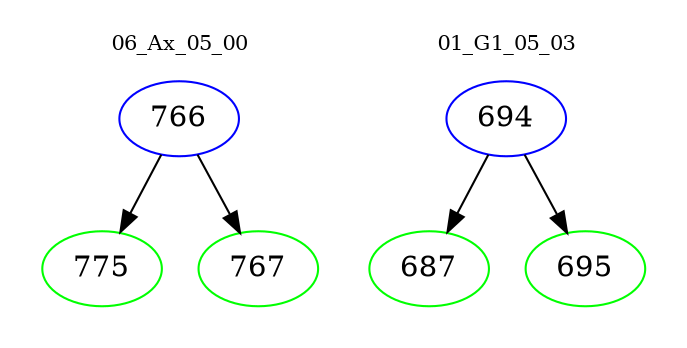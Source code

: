 digraph{
subgraph cluster_0 {
color = white
label = "06_Ax_05_00";
fontsize=10;
T0_766 [label="766", color="blue"]
T0_766 -> T0_775 [color="black"]
T0_775 [label="775", color="green"]
T0_766 -> T0_767 [color="black"]
T0_767 [label="767", color="green"]
}
subgraph cluster_1 {
color = white
label = "01_G1_05_03";
fontsize=10;
T1_694 [label="694", color="blue"]
T1_694 -> T1_687 [color="black"]
T1_687 [label="687", color="green"]
T1_694 -> T1_695 [color="black"]
T1_695 [label="695", color="green"]
}
}
